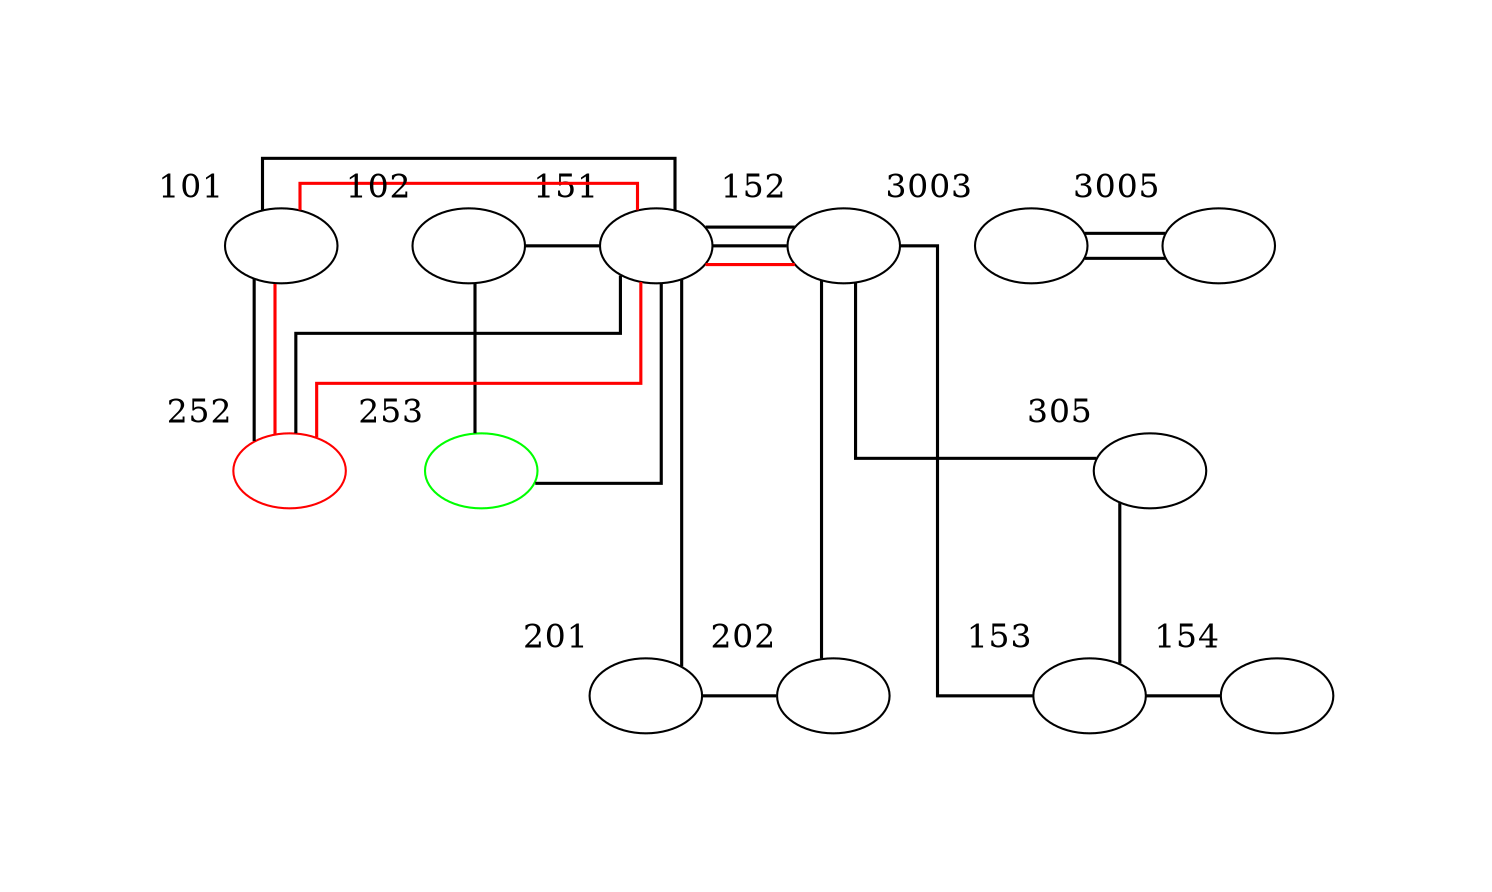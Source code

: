 digraph G {
            graph [splines=ortho, nodesep=0.5 ranksep=1 margin=1];
            edge [arrowhead=none,arrowtail=none ];

            forcelabels=true;		{ rank=same 101 102 151 152 ;}
{ rank=same 153 154 201 202 ;}
{ rank=same 3003 3005 101 102 ;}
{ rank=same 252 253 305 252 ;}
		101[ xlabel="101" fontsize=16 label="" ];
		102[ xlabel="102" fontsize=16 label="" ];
		151[ xlabel="151" fontsize=16 label="" ];
		152[ xlabel="152" fontsize=16 label="" ];
		153[ xlabel="153" fontsize=16 label="" ];
		154[ xlabel="154" fontsize=16 label="" ];
		201[ xlabel="201" fontsize=16 label="" ];
		202[ xlabel="202" fontsize=16 label="" ];
		3003[ xlabel="3003" fontsize=16 label="" ];
		3005[ xlabel="3005" fontsize=16 label="" ];
		101[ xlabel="101" fontsize=16 label="" ];
		102[ xlabel="102" fontsize=16 label="" ];
		252[ xlabel="252" fontsize=16 label="" ];
		253[ xlabel="253" fontsize=16 label="" color ="green"];
		305[ xlabel="305" fontsize=16 label="" ];
		252[ xlabel="252" fontsize=16 label="" color ="red"];
		101 -> 151 [penwidth=1.5 shape=none ] ;
		102 -> 151 [penwidth=1.5 shape=none ] ;
		151 -> 152 [penwidth=1.5 shape=none ] ;
		151 -> 201 [penwidth=1.5 shape=none ] ;
		151 -> 152 [penwidth=1.5 shape=none ] ;
		152 -> 202 [penwidth=1.5 shape=none ] ;
		152 -> 153 [penwidth=1.5 shape=none ] ;
		153 -> 154 [penwidth=1.5 shape=none ] ;
		201 -> 202 [penwidth=1.5 shape=none ] ;
		3003 -> 3005 [penwidth=1.5 shape=none ] ;
		3003 -> 3005 [penwidth=1.5 shape=none ] ;
		151 -> 152 [penwidth=1.5 shape=none color ="red"] ;
		101 -> 151 [penwidth=1.5 shape=none color ="red"] ;
		101 -> 252 [penwidth=1.5 shape=none ] ;
		252 -> 151 [penwidth=1.5 shape=none ] ;
		102 -> 253 [penwidth=1.5 shape=none ] ;
		253 -> 151 [penwidth=1.5 shape=none ] ;
		152 -> 305 [penwidth=1.5 shape=none ] ;
		305 -> 153 [penwidth=1.5 shape=none ] ;
		101 -> 252 [penwidth=1.5 shape=none color ="red"] ;
		252 -> 151 [penwidth=1.5 shape=none color ="red"] ;

}